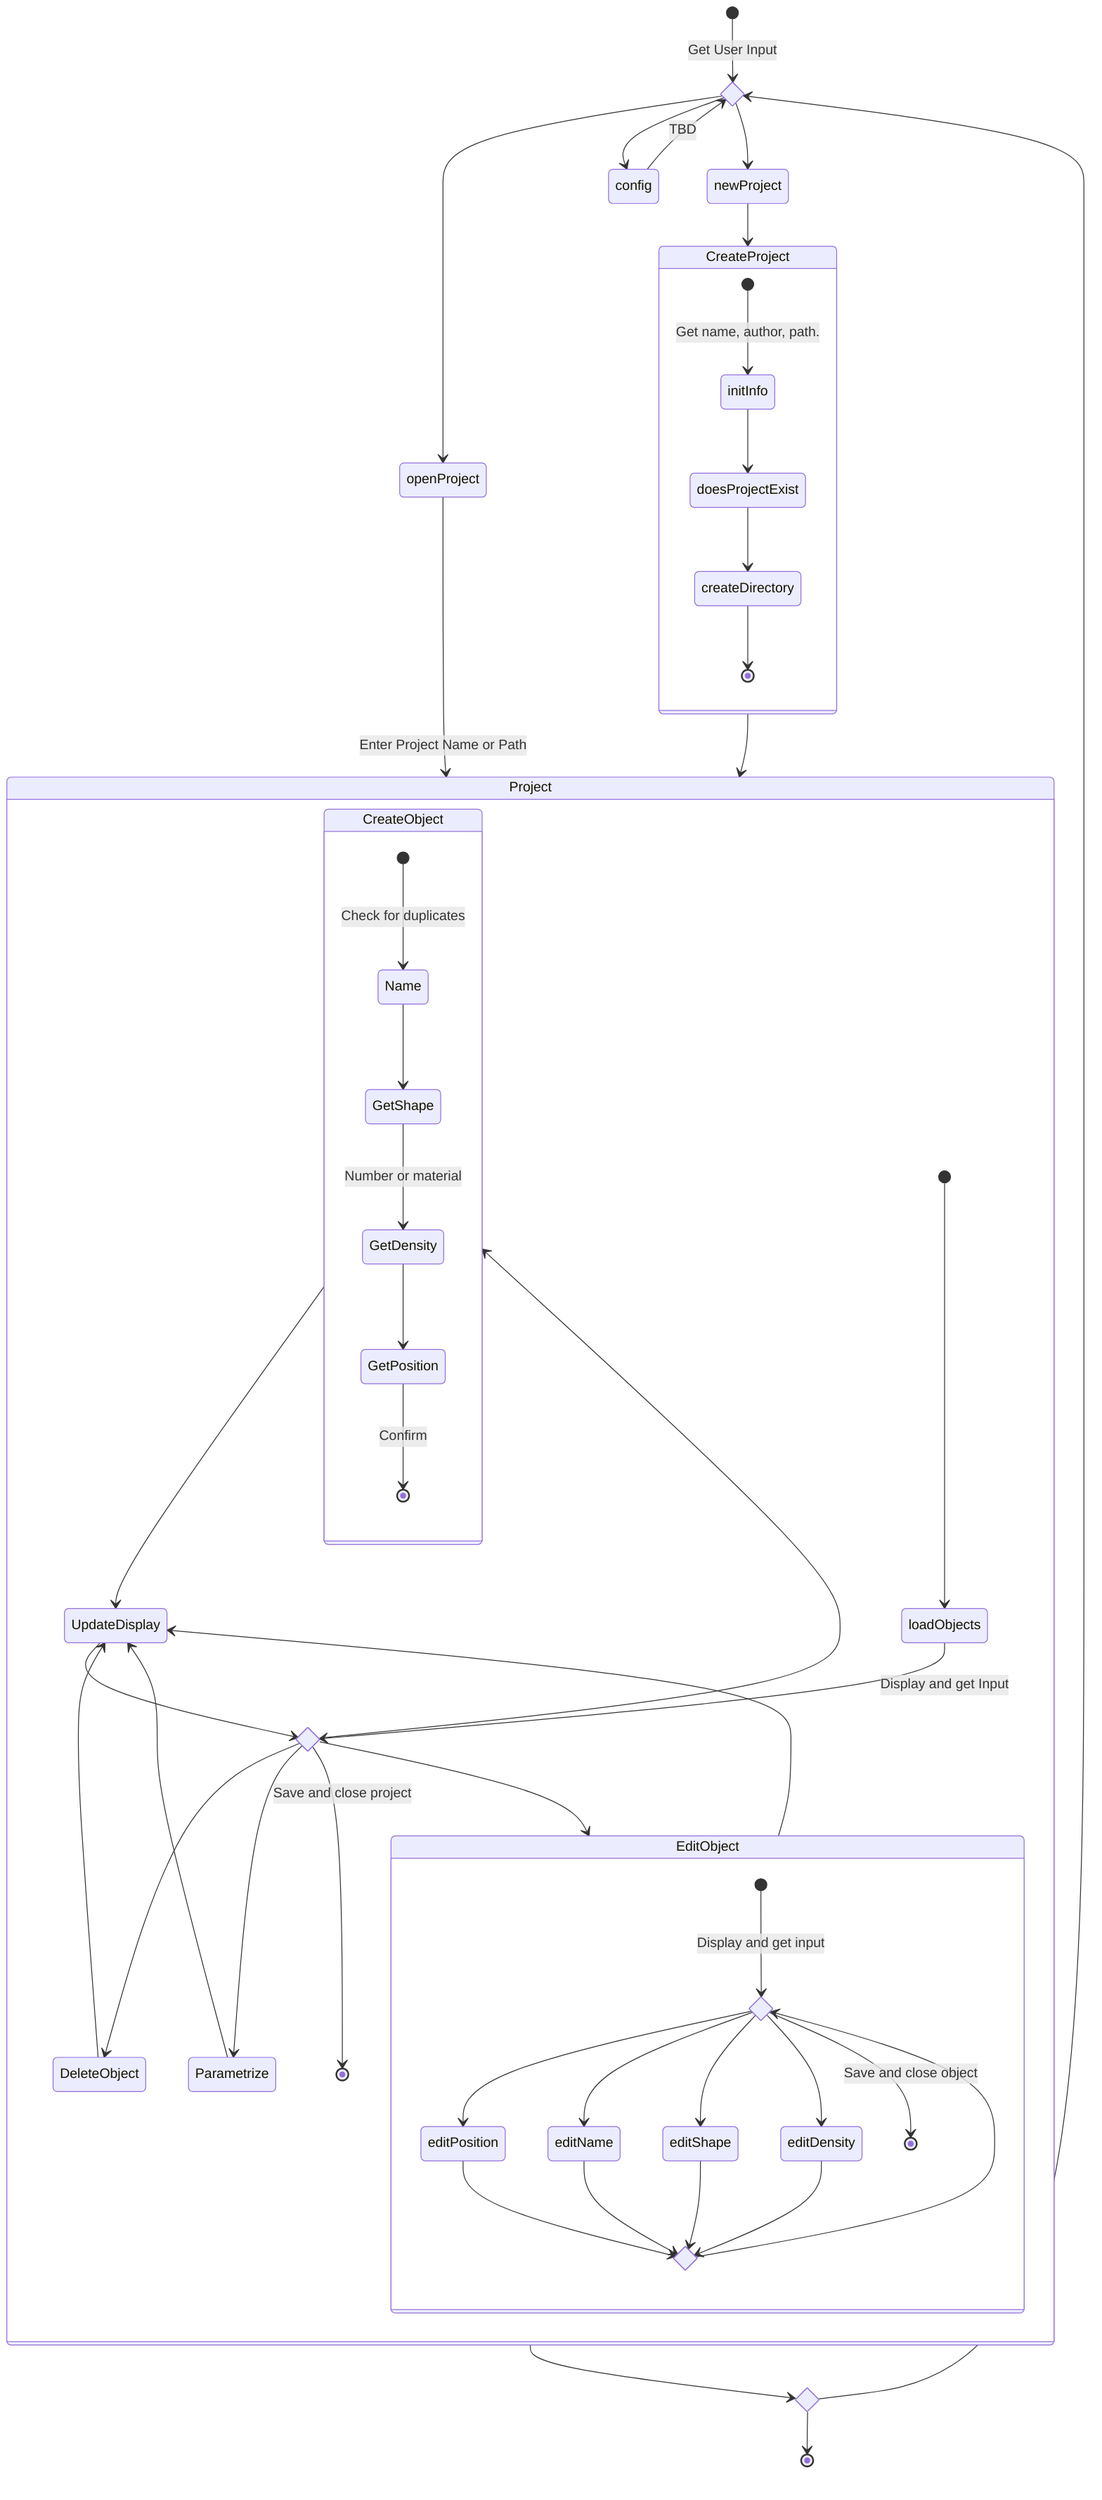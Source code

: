 stateDiagram-v2
    state home <<choice>>
    state CreateObject {
        [*] --> Name : Check for duplicates
        Name --> GetShape
        GetShape --> GetDensity : Number or material
        GetDensity --> GetPosition
        GetPosition --> [*] : Confirm
    }
    state EditObject{
        state input <<choice>>
        state Input <<choice>>
        [*] --> input : Display and get input
        input --> editShape
        input --> editName
        input --> editDensity
        input --> editPosition
        editPosition --> Input
        editName --> Input
        editShape --> Input
        editDensity --> Input
        input --> [*] : Save and close object
        Input --> input


    }
state Project {
    state DisplayObject
        state display <<choice>>
[*] --> loadObjects
loadObjects --> display : Display and get Input
display --> CreateObject
display --> EditObject
display --> DeleteObject
display --> Parametrize
Parametrize --> UpdateDisplay
UpdateDisplay --> display
DeleteObject --> UpdateDisplay
EditObject --> UpdateDisplay
CreateObject --> UpdateDisplay

display-->[*] : Save and close project
}
state CreateProject {
[*] --> initInfo : Get name, author, path.
initInfo --> doesProjectExist
doesProjectExist --> createDirectory
createDirectory --> [*]
}
%%switch : <input>
state end <<choice>>
[*] --> home : Get User Input
home --> openProject
openProject --> Project : Enter Project Name or Path
home --> newProject
newProject --> CreateProject
CreateProject --> Project
Project --> end
end --> home
end --> [*]
home --> config
config --> home : TBD